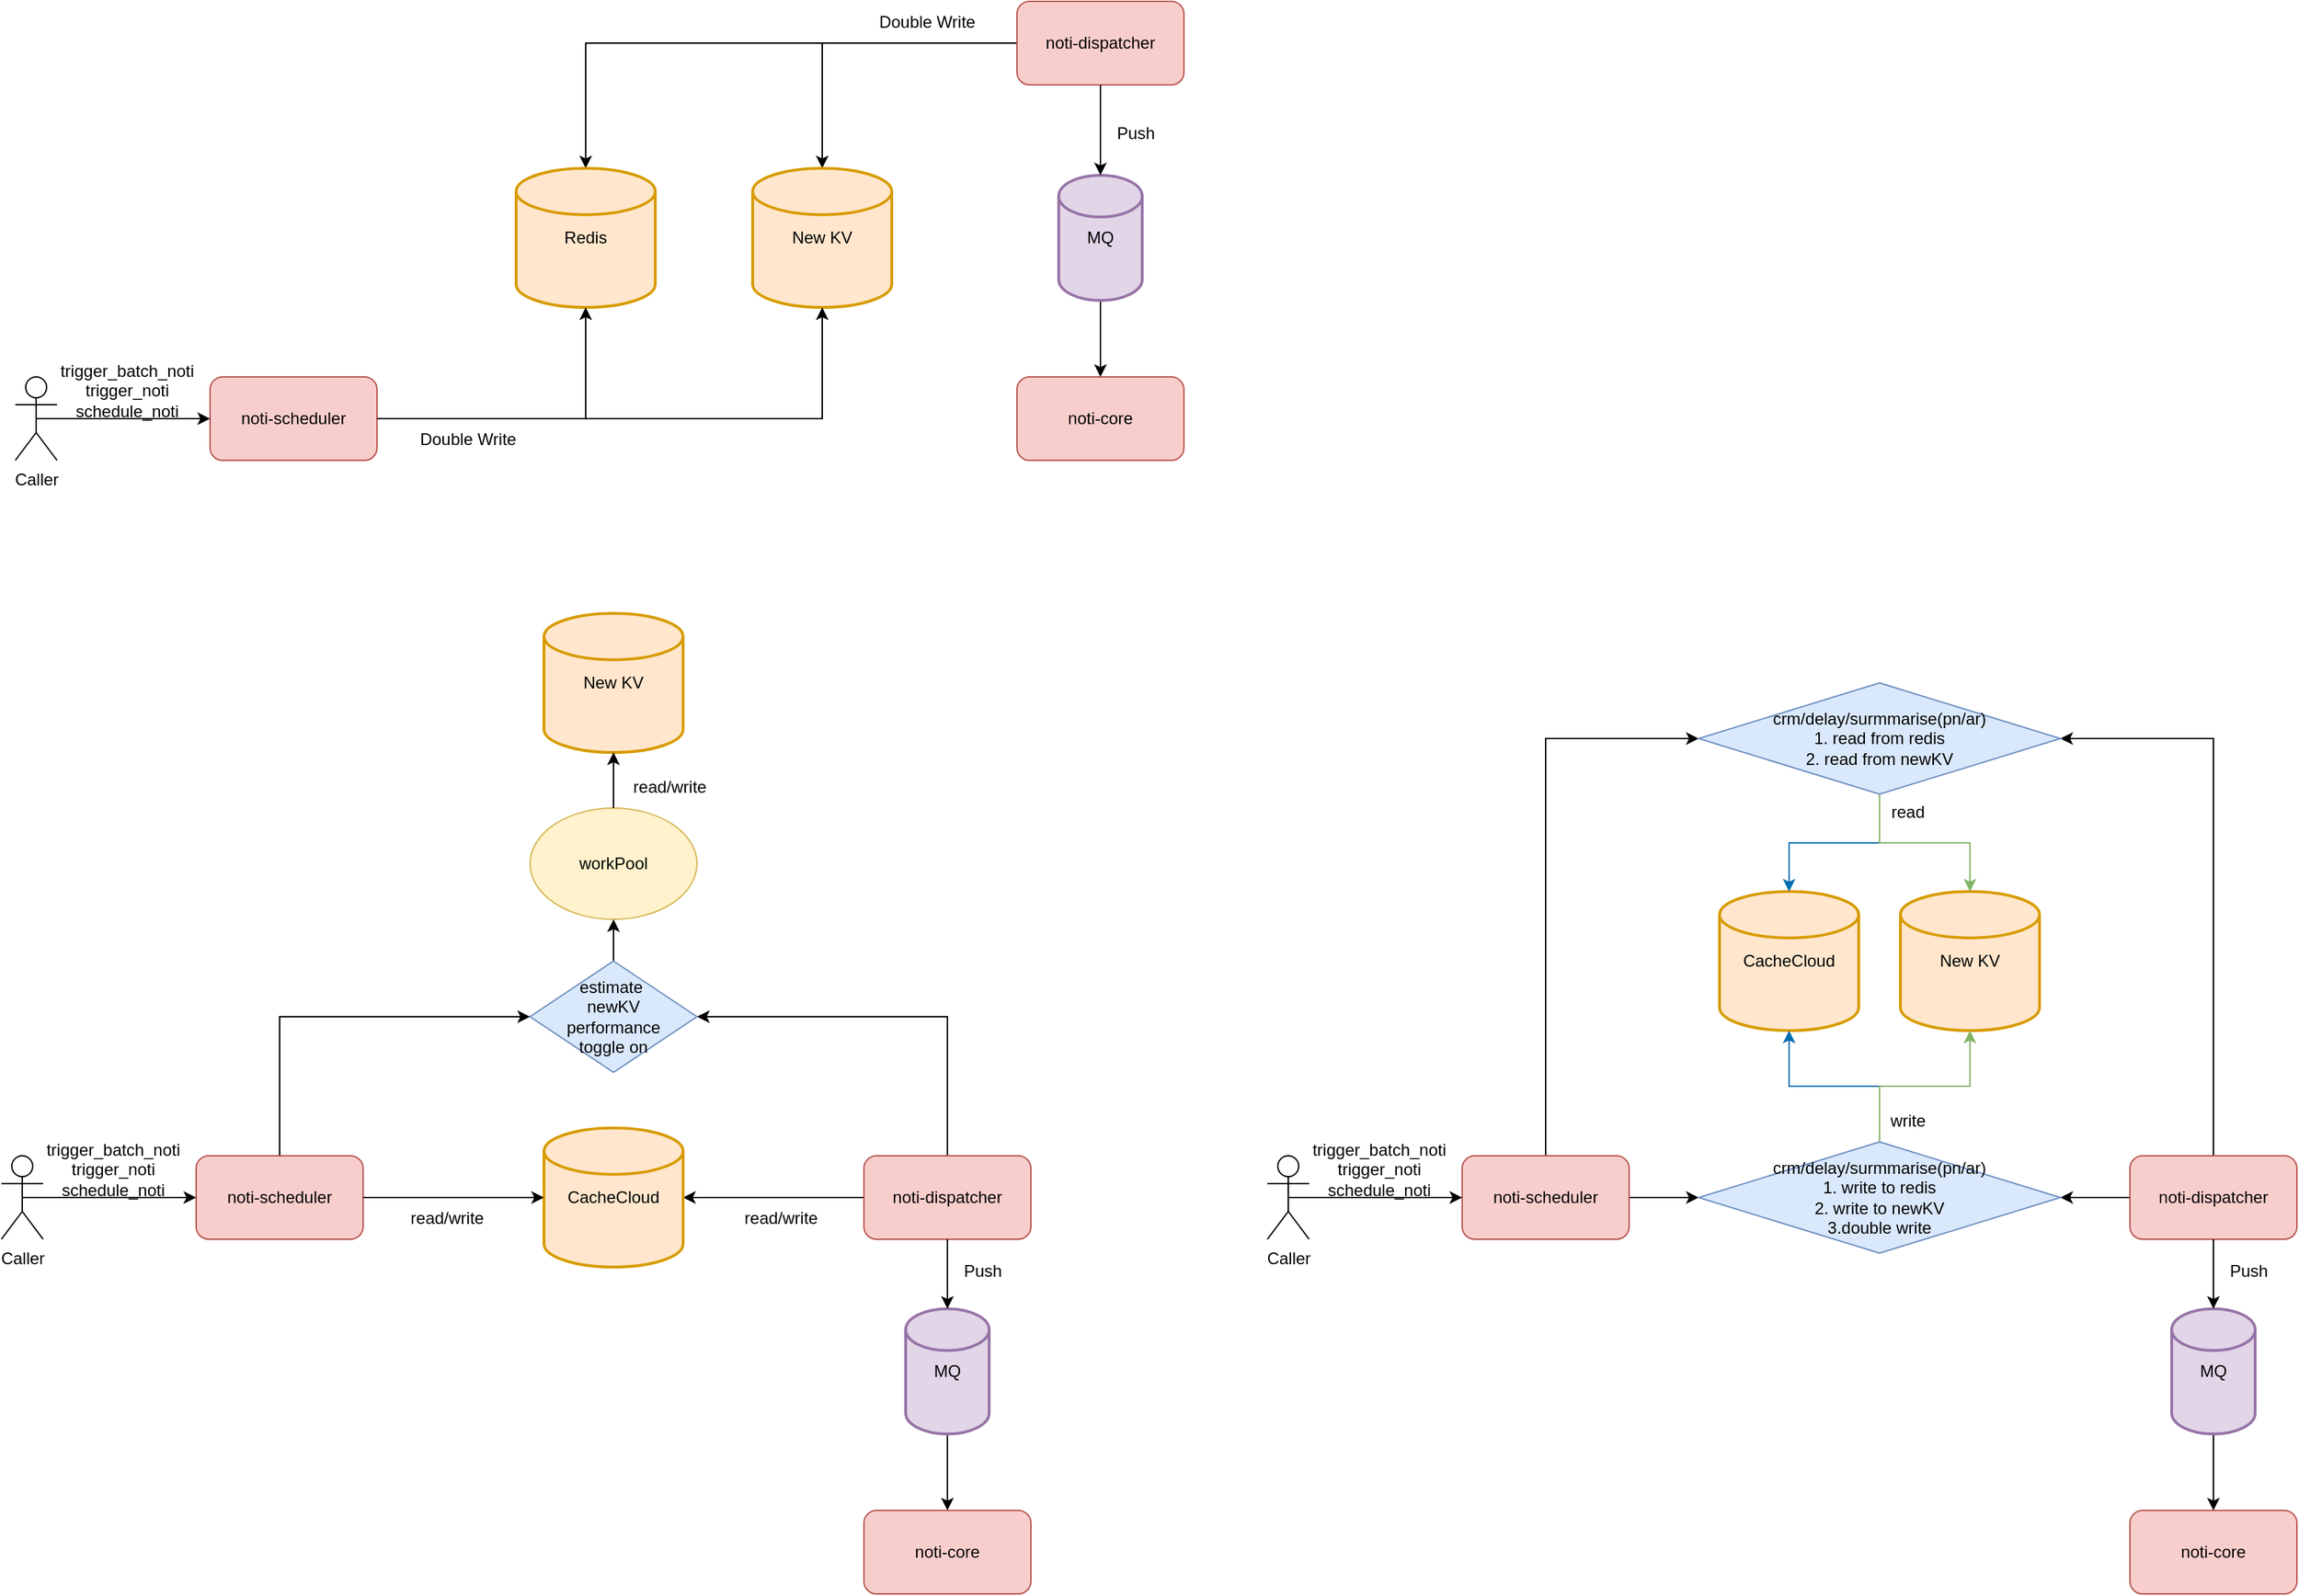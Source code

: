 <mxfile version="26.2.14">
  <diagram name="第 1 页" id="OWaDS2ANXYIOP-P9oz31">
    <mxGraphModel dx="1298" dy="779" grid="1" gridSize="10" guides="1" tooltips="1" connect="1" arrows="1" fold="1" page="1" pageScale="1" pageWidth="3300" pageHeight="4681" math="0" shadow="0">
      <root>
        <mxCell id="0" />
        <mxCell id="1" parent="0" />
        <mxCell id="2prRLdSNfImNbYrp3ROz-2" value="noti-scheduler" style="rounded=1;whiteSpace=wrap;html=1;fillColor=#f8cecc;strokeColor=#b85450;" parent="1" vertex="1">
          <mxGeometry x="600" y="370" width="120" height="60" as="geometry" />
        </mxCell>
        <mxCell id="2prRLdSNfImNbYrp3ROz-20" style="edgeStyle=orthogonalEdgeStyle;rounded=0;orthogonalLoop=1;jettySize=auto;html=1;exitX=0;exitY=0.5;exitDx=0;exitDy=0;" parent="1" source="2prRLdSNfImNbYrp3ROz-3" target="2prRLdSNfImNbYrp3ROz-12" edge="1">
          <mxGeometry relative="1" as="geometry" />
        </mxCell>
        <mxCell id="2prRLdSNfImNbYrp3ROz-21" style="edgeStyle=orthogonalEdgeStyle;rounded=0;orthogonalLoop=1;jettySize=auto;html=1;exitX=0;exitY=0.5;exitDx=0;exitDy=0;" parent="1" source="2prRLdSNfImNbYrp3ROz-3" target="2prRLdSNfImNbYrp3ROz-13" edge="1">
          <mxGeometry relative="1" as="geometry" />
        </mxCell>
        <mxCell id="2prRLdSNfImNbYrp3ROz-3" value="noti-dispatcher" style="rounded=1;whiteSpace=wrap;html=1;fillColor=#f8cecc;strokeColor=#b85450;" parent="1" vertex="1">
          <mxGeometry x="1180" y="100" width="120" height="60" as="geometry" />
        </mxCell>
        <mxCell id="2prRLdSNfImNbYrp3ROz-5" style="edgeStyle=orthogonalEdgeStyle;rounded=0;orthogonalLoop=1;jettySize=auto;html=1;exitX=0.5;exitY=0.5;exitDx=0;exitDy=0;exitPerimeter=0;entryX=0;entryY=0.5;entryDx=0;entryDy=0;" parent="1" source="2prRLdSNfImNbYrp3ROz-4" target="2prRLdSNfImNbYrp3ROz-2" edge="1">
          <mxGeometry relative="1" as="geometry" />
        </mxCell>
        <mxCell id="2prRLdSNfImNbYrp3ROz-4" value="Caller" style="shape=umlActor;verticalLabelPosition=bottom;verticalAlign=top;html=1;outlineConnect=0;" parent="1" vertex="1">
          <mxGeometry x="460" y="370" width="30" height="60" as="geometry" />
        </mxCell>
        <mxCell id="2prRLdSNfImNbYrp3ROz-12" value="Redis" style="strokeWidth=2;html=1;shape=mxgraph.flowchart.database;whiteSpace=wrap;fillColor=#ffe6cc;strokeColor=#d79b00;" parent="1" vertex="1">
          <mxGeometry x="820" y="220" width="100" height="100" as="geometry" />
        </mxCell>
        <mxCell id="2prRLdSNfImNbYrp3ROz-13" value="New KV" style="strokeWidth=2;html=1;shape=mxgraph.flowchart.database;whiteSpace=wrap;fillColor=#ffe6cc;strokeColor=#d79b00;" parent="1" vertex="1">
          <mxGeometry x="990" y="220" width="100" height="100" as="geometry" />
        </mxCell>
        <mxCell id="2prRLdSNfImNbYrp3ROz-14" style="edgeStyle=orthogonalEdgeStyle;rounded=0;orthogonalLoop=1;jettySize=auto;html=1;exitX=1;exitY=0.5;exitDx=0;exitDy=0;entryX=0.5;entryY=1;entryDx=0;entryDy=0;entryPerimeter=0;" parent="1" source="2prRLdSNfImNbYrp3ROz-2" target="2prRLdSNfImNbYrp3ROz-12" edge="1">
          <mxGeometry relative="1" as="geometry" />
        </mxCell>
        <mxCell id="2prRLdSNfImNbYrp3ROz-15" style="edgeStyle=orthogonalEdgeStyle;rounded=0;orthogonalLoop=1;jettySize=auto;html=1;exitX=1;exitY=0.5;exitDx=0;exitDy=0;entryX=0.5;entryY=1;entryDx=0;entryDy=0;entryPerimeter=0;" parent="1" source="2prRLdSNfImNbYrp3ROz-2" target="2prRLdSNfImNbYrp3ROz-13" edge="1">
          <mxGeometry relative="1" as="geometry" />
        </mxCell>
        <mxCell id="2prRLdSNfImNbYrp3ROz-22" value="Double Write" style="text;html=1;align=center;verticalAlign=middle;resizable=0;points=[];autosize=1;strokeColor=none;fillColor=none;" parent="1" vertex="1">
          <mxGeometry x="740" y="400" width="90" height="30" as="geometry" />
        </mxCell>
        <mxCell id="2prRLdSNfImNbYrp3ROz-23" value="Double Write" style="text;html=1;align=center;verticalAlign=middle;resizable=0;points=[];autosize=1;strokeColor=none;fillColor=none;" parent="1" vertex="1">
          <mxGeometry x="1070" y="100" width="90" height="30" as="geometry" />
        </mxCell>
        <mxCell id="2prRLdSNfImNbYrp3ROz-29" style="edgeStyle=orthogonalEdgeStyle;rounded=0;orthogonalLoop=1;jettySize=auto;html=1;exitX=0.5;exitY=1;exitDx=0;exitDy=0;exitPerimeter=0;entryX=0.5;entryY=0;entryDx=0;entryDy=0;" parent="1" source="2prRLdSNfImNbYrp3ROz-25" target="2prRLdSNfImNbYrp3ROz-28" edge="1">
          <mxGeometry relative="1" as="geometry" />
        </mxCell>
        <mxCell id="2prRLdSNfImNbYrp3ROz-25" value="MQ" style="strokeWidth=2;html=1;shape=mxgraph.flowchart.database;whiteSpace=wrap;fillColor=#e1d5e7;strokeColor=#9673a6;" parent="1" vertex="1">
          <mxGeometry x="1210" y="225" width="60" height="90" as="geometry" />
        </mxCell>
        <mxCell id="2prRLdSNfImNbYrp3ROz-26" style="edgeStyle=orthogonalEdgeStyle;rounded=0;orthogonalLoop=1;jettySize=auto;html=1;exitX=0.5;exitY=1;exitDx=0;exitDy=0;entryX=0.5;entryY=0;entryDx=0;entryDy=0;entryPerimeter=0;" parent="1" source="2prRLdSNfImNbYrp3ROz-3" target="2prRLdSNfImNbYrp3ROz-25" edge="1">
          <mxGeometry relative="1" as="geometry" />
        </mxCell>
        <mxCell id="2prRLdSNfImNbYrp3ROz-27" value="Push" style="text;html=1;align=center;verticalAlign=middle;resizable=0;points=[];autosize=1;strokeColor=none;fillColor=none;" parent="1" vertex="1">
          <mxGeometry x="1240" y="180" width="50" height="30" as="geometry" />
        </mxCell>
        <mxCell id="2prRLdSNfImNbYrp3ROz-28" value="noti-core" style="rounded=1;whiteSpace=wrap;html=1;fillColor=#f8cecc;strokeColor=#b85450;" parent="1" vertex="1">
          <mxGeometry x="1180" y="370" width="120" height="60" as="geometry" />
        </mxCell>
        <mxCell id="2prRLdSNfImNbYrp3ROz-30" value="trigger_batch_noti&lt;br&gt;trigger_noti&lt;div&gt;schedule_noti&lt;/div&gt;" style="text;html=1;align=center;verticalAlign=middle;resizable=0;points=[];autosize=1;strokeColor=none;fillColor=none;" parent="1" vertex="1">
          <mxGeometry x="480" y="350" width="120" height="60" as="geometry" />
        </mxCell>
        <mxCell id="MQf_xIWsjF90S9NtZXC0-38" style="edgeStyle=orthogonalEdgeStyle;rounded=0;orthogonalLoop=1;jettySize=auto;html=1;exitX=0.5;exitY=0;exitDx=0;exitDy=0;entryX=0;entryY=0.5;entryDx=0;entryDy=0;" edge="1" parent="1" source="MQf_xIWsjF90S9NtZXC0-1" target="MQf_xIWsjF90S9NtZXC0-80">
          <mxGeometry relative="1" as="geometry" />
        </mxCell>
        <mxCell id="MQf_xIWsjF90S9NtZXC0-1" value="noti-scheduler" style="rounded=1;whiteSpace=wrap;html=1;fillColor=#f8cecc;strokeColor=#b85450;" vertex="1" parent="1">
          <mxGeometry x="590" y="930" width="120" height="60" as="geometry" />
        </mxCell>
        <mxCell id="MQf_xIWsjF90S9NtZXC0-2" style="edgeStyle=orthogonalEdgeStyle;rounded=0;orthogonalLoop=1;jettySize=auto;html=1;exitX=0;exitY=0.5;exitDx=0;exitDy=0;" edge="1" parent="1" source="MQf_xIWsjF90S9NtZXC0-4" target="MQf_xIWsjF90S9NtZXC0-7">
          <mxGeometry relative="1" as="geometry" />
        </mxCell>
        <mxCell id="MQf_xIWsjF90S9NtZXC0-39" style="edgeStyle=orthogonalEdgeStyle;rounded=0;orthogonalLoop=1;jettySize=auto;html=1;exitX=0.5;exitY=0;exitDx=0;exitDy=0;entryX=1;entryY=0.5;entryDx=0;entryDy=0;" edge="1" parent="1" source="MQf_xIWsjF90S9NtZXC0-4" target="MQf_xIWsjF90S9NtZXC0-80">
          <mxGeometry relative="1" as="geometry" />
        </mxCell>
        <mxCell id="MQf_xIWsjF90S9NtZXC0-4" value="noti-dispatcher" style="rounded=1;whiteSpace=wrap;html=1;fillColor=#f8cecc;strokeColor=#b85450;" vertex="1" parent="1">
          <mxGeometry x="1070" y="930" width="120" height="60" as="geometry" />
        </mxCell>
        <mxCell id="MQf_xIWsjF90S9NtZXC0-5" style="edgeStyle=orthogonalEdgeStyle;rounded=0;orthogonalLoop=1;jettySize=auto;html=1;exitX=0.5;exitY=0.5;exitDx=0;exitDy=0;exitPerimeter=0;entryX=0;entryY=0.5;entryDx=0;entryDy=0;" edge="1" parent="1" source="MQf_xIWsjF90S9NtZXC0-6" target="MQf_xIWsjF90S9NtZXC0-1">
          <mxGeometry relative="1" as="geometry" />
        </mxCell>
        <mxCell id="MQf_xIWsjF90S9NtZXC0-6" value="Caller" style="shape=umlActor;verticalLabelPosition=bottom;verticalAlign=top;html=1;outlineConnect=0;" vertex="1" parent="1">
          <mxGeometry x="450" y="930" width="30" height="60" as="geometry" />
        </mxCell>
        <mxCell id="MQf_xIWsjF90S9NtZXC0-7" value="CacheCloud" style="strokeWidth=2;html=1;shape=mxgraph.flowchart.database;whiteSpace=wrap;fillColor=#ffe6cc;strokeColor=#d79b00;" vertex="1" parent="1">
          <mxGeometry x="840" y="910" width="100" height="100" as="geometry" />
        </mxCell>
        <mxCell id="MQf_xIWsjF90S9NtZXC0-8" value="New KV" style="strokeWidth=2;html=1;shape=mxgraph.flowchart.database;whiteSpace=wrap;fillColor=#ffe6cc;strokeColor=#d79b00;" vertex="1" parent="1">
          <mxGeometry x="840" y="540" width="100" height="100" as="geometry" />
        </mxCell>
        <mxCell id="MQf_xIWsjF90S9NtZXC0-18" value="trigger_batch_noti&lt;br&gt;trigger_noti&lt;div&gt;schedule_noti&lt;/div&gt;" style="text;html=1;align=center;verticalAlign=middle;resizable=0;points=[];autosize=1;strokeColor=none;fillColor=none;" vertex="1" parent="1">
          <mxGeometry x="470" y="910" width="120" height="60" as="geometry" />
        </mxCell>
        <mxCell id="MQf_xIWsjF90S9NtZXC0-29" value="workPool" style="ellipse;whiteSpace=wrap;html=1;fillColor=#fff2cc;strokeColor=#d6b656;" vertex="1" parent="1">
          <mxGeometry x="830" y="680" width="120" height="80" as="geometry" />
        </mxCell>
        <mxCell id="MQf_xIWsjF90S9NtZXC0-31" style="edgeStyle=orthogonalEdgeStyle;rounded=0;orthogonalLoop=1;jettySize=auto;html=1;exitX=1;exitY=0.5;exitDx=0;exitDy=0;entryX=0;entryY=0.5;entryDx=0;entryDy=0;entryPerimeter=0;" edge="1" parent="1" source="MQf_xIWsjF90S9NtZXC0-1" target="MQf_xIWsjF90S9NtZXC0-7">
          <mxGeometry relative="1" as="geometry" />
        </mxCell>
        <mxCell id="MQf_xIWsjF90S9NtZXC0-36" style="edgeStyle=orthogonalEdgeStyle;rounded=0;orthogonalLoop=1;jettySize=auto;html=1;exitX=0.5;exitY=0;exitDx=0;exitDy=0;entryX=0.5;entryY=1;entryDx=0;entryDy=0;entryPerimeter=0;" edge="1" parent="1" source="MQf_xIWsjF90S9NtZXC0-29" target="MQf_xIWsjF90S9NtZXC0-8">
          <mxGeometry relative="1" as="geometry" />
        </mxCell>
        <mxCell id="MQf_xIWsjF90S9NtZXC0-40" style="edgeStyle=orthogonalEdgeStyle;rounded=0;orthogonalLoop=1;jettySize=auto;html=1;exitX=0.5;exitY=1;exitDx=0;exitDy=0;exitPerimeter=0;entryX=0.5;entryY=0;entryDx=0;entryDy=0;" edge="1" parent="1" source="MQf_xIWsjF90S9NtZXC0-41" target="MQf_xIWsjF90S9NtZXC0-42">
          <mxGeometry relative="1" as="geometry" />
        </mxCell>
        <mxCell id="MQf_xIWsjF90S9NtZXC0-41" value="MQ" style="strokeWidth=2;html=1;shape=mxgraph.flowchart.database;whiteSpace=wrap;fillColor=#e1d5e7;strokeColor=#9673a6;" vertex="1" parent="1">
          <mxGeometry x="1100" y="1040" width="60" height="90" as="geometry" />
        </mxCell>
        <mxCell id="MQf_xIWsjF90S9NtZXC0-42" value="noti-core" style="rounded=1;whiteSpace=wrap;html=1;fillColor=#f8cecc;strokeColor=#b85450;" vertex="1" parent="1">
          <mxGeometry x="1070" y="1185" width="120" height="60" as="geometry" />
        </mxCell>
        <mxCell id="MQf_xIWsjF90S9NtZXC0-43" style="edgeStyle=orthogonalEdgeStyle;rounded=0;orthogonalLoop=1;jettySize=auto;html=1;exitX=0.5;exitY=1;exitDx=0;exitDy=0;entryX=0.5;entryY=0;entryDx=0;entryDy=0;entryPerimeter=0;" edge="1" parent="1" source="MQf_xIWsjF90S9NtZXC0-4" target="MQf_xIWsjF90S9NtZXC0-41">
          <mxGeometry relative="1" as="geometry" />
        </mxCell>
        <mxCell id="MQf_xIWsjF90S9NtZXC0-44" value="Push" style="text;html=1;align=center;verticalAlign=middle;resizable=0;points=[];autosize=1;strokeColor=none;fillColor=none;" vertex="1" parent="1">
          <mxGeometry x="1130" y="998" width="50" height="30" as="geometry" />
        </mxCell>
        <mxCell id="MQf_xIWsjF90S9NtZXC0-85" style="edgeStyle=orthogonalEdgeStyle;rounded=0;orthogonalLoop=1;jettySize=auto;html=1;exitX=1;exitY=0.5;exitDx=0;exitDy=0;entryX=0;entryY=0.5;entryDx=0;entryDy=0;" edge="1" parent="1" source="MQf_xIWsjF90S9NtZXC0-46" target="MQf_xIWsjF90S9NtZXC0-83">
          <mxGeometry relative="1" as="geometry" />
        </mxCell>
        <mxCell id="MQf_xIWsjF90S9NtZXC0-91" style="edgeStyle=orthogonalEdgeStyle;rounded=0;orthogonalLoop=1;jettySize=auto;html=1;exitX=0.5;exitY=0;exitDx=0;exitDy=0;entryX=0;entryY=0.5;entryDx=0;entryDy=0;" edge="1" parent="1" source="MQf_xIWsjF90S9NtZXC0-46" target="MQf_xIWsjF90S9NtZXC0-84">
          <mxGeometry relative="1" as="geometry" />
        </mxCell>
        <mxCell id="MQf_xIWsjF90S9NtZXC0-46" value="noti-scheduler" style="rounded=1;whiteSpace=wrap;html=1;fillColor=#f8cecc;strokeColor=#b85450;" vertex="1" parent="1">
          <mxGeometry x="1500" y="930" width="120" height="60" as="geometry" />
        </mxCell>
        <mxCell id="MQf_xIWsjF90S9NtZXC0-86" style="edgeStyle=orthogonalEdgeStyle;rounded=0;orthogonalLoop=1;jettySize=auto;html=1;exitX=0;exitY=0.5;exitDx=0;exitDy=0;entryX=1;entryY=0.5;entryDx=0;entryDy=0;" edge="1" parent="1" source="MQf_xIWsjF90S9NtZXC0-49" target="MQf_xIWsjF90S9NtZXC0-83">
          <mxGeometry relative="1" as="geometry" />
        </mxCell>
        <mxCell id="MQf_xIWsjF90S9NtZXC0-92" style="edgeStyle=orthogonalEdgeStyle;rounded=0;orthogonalLoop=1;jettySize=auto;html=1;exitX=0.5;exitY=0;exitDx=0;exitDy=0;entryX=1;entryY=0.5;entryDx=0;entryDy=0;" edge="1" parent="1" source="MQf_xIWsjF90S9NtZXC0-49" target="MQf_xIWsjF90S9NtZXC0-84">
          <mxGeometry relative="1" as="geometry" />
        </mxCell>
        <mxCell id="MQf_xIWsjF90S9NtZXC0-49" value="noti-dispatcher" style="rounded=1;whiteSpace=wrap;html=1;fillColor=#f8cecc;strokeColor=#b85450;" vertex="1" parent="1">
          <mxGeometry x="1980" y="930" width="120" height="60" as="geometry" />
        </mxCell>
        <mxCell id="MQf_xIWsjF90S9NtZXC0-50" style="edgeStyle=orthogonalEdgeStyle;rounded=0;orthogonalLoop=1;jettySize=auto;html=1;exitX=0.5;exitY=0.5;exitDx=0;exitDy=0;exitPerimeter=0;entryX=0;entryY=0.5;entryDx=0;entryDy=0;" edge="1" parent="1" source="MQf_xIWsjF90S9NtZXC0-51" target="MQf_xIWsjF90S9NtZXC0-46">
          <mxGeometry relative="1" as="geometry" />
        </mxCell>
        <mxCell id="MQf_xIWsjF90S9NtZXC0-51" value="Caller" style="shape=umlActor;verticalLabelPosition=bottom;verticalAlign=top;html=1;outlineConnect=0;" vertex="1" parent="1">
          <mxGeometry x="1360" y="930" width="30" height="60" as="geometry" />
        </mxCell>
        <mxCell id="MQf_xIWsjF90S9NtZXC0-52" value="CacheCloud" style="strokeWidth=2;html=1;shape=mxgraph.flowchart.database;whiteSpace=wrap;fillColor=#ffe6cc;strokeColor=#d79b00;" vertex="1" parent="1">
          <mxGeometry x="1685" y="740" width="100" height="100" as="geometry" />
        </mxCell>
        <mxCell id="MQf_xIWsjF90S9NtZXC0-53" value="New KV" style="strokeWidth=2;html=1;shape=mxgraph.flowchart.database;whiteSpace=wrap;fillColor=#ffe6cc;strokeColor=#d79b00;" vertex="1" parent="1">
          <mxGeometry x="1815" y="740" width="100" height="100" as="geometry" />
        </mxCell>
        <mxCell id="MQf_xIWsjF90S9NtZXC0-54" value="trigger_batch_noti&lt;br&gt;trigger_noti&lt;div&gt;schedule_noti&lt;/div&gt;" style="text;html=1;align=center;verticalAlign=middle;resizable=0;points=[];autosize=1;strokeColor=none;fillColor=none;" vertex="1" parent="1">
          <mxGeometry x="1380" y="910" width="120" height="60" as="geometry" />
        </mxCell>
        <mxCell id="MQf_xIWsjF90S9NtZXC0-58" style="edgeStyle=orthogonalEdgeStyle;rounded=0;orthogonalLoop=1;jettySize=auto;html=1;exitX=0.5;exitY=1;exitDx=0;exitDy=0;exitPerimeter=0;entryX=0.5;entryY=0;entryDx=0;entryDy=0;" edge="1" parent="1" source="MQf_xIWsjF90S9NtZXC0-59" target="MQf_xIWsjF90S9NtZXC0-60">
          <mxGeometry relative="1" as="geometry" />
        </mxCell>
        <mxCell id="MQf_xIWsjF90S9NtZXC0-59" value="MQ" style="strokeWidth=2;html=1;shape=mxgraph.flowchart.database;whiteSpace=wrap;fillColor=#e1d5e7;strokeColor=#9673a6;" vertex="1" parent="1">
          <mxGeometry x="2010" y="1040" width="60" height="90" as="geometry" />
        </mxCell>
        <mxCell id="MQf_xIWsjF90S9NtZXC0-60" value="noti-core" style="rounded=1;whiteSpace=wrap;html=1;fillColor=#f8cecc;strokeColor=#b85450;" vertex="1" parent="1">
          <mxGeometry x="1980" y="1185" width="120" height="60" as="geometry" />
        </mxCell>
        <mxCell id="MQf_xIWsjF90S9NtZXC0-61" style="edgeStyle=orthogonalEdgeStyle;rounded=0;orthogonalLoop=1;jettySize=auto;html=1;exitX=0.5;exitY=1;exitDx=0;exitDy=0;entryX=0.5;entryY=0;entryDx=0;entryDy=0;entryPerimeter=0;" edge="1" parent="1" source="MQf_xIWsjF90S9NtZXC0-49" target="MQf_xIWsjF90S9NtZXC0-59">
          <mxGeometry relative="1" as="geometry" />
        </mxCell>
        <mxCell id="MQf_xIWsjF90S9NtZXC0-62" value="Push" style="text;html=1;align=center;verticalAlign=middle;resizable=0;points=[];autosize=1;strokeColor=none;fillColor=none;" vertex="1" parent="1">
          <mxGeometry x="2040" y="998" width="50" height="30" as="geometry" />
        </mxCell>
        <mxCell id="MQf_xIWsjF90S9NtZXC0-72" value="read/write" style="text;html=1;align=center;verticalAlign=middle;resizable=0;points=[];autosize=1;strokeColor=none;fillColor=none;" vertex="1" parent="1">
          <mxGeometry x="730" y="960" width="80" height="30" as="geometry" />
        </mxCell>
        <mxCell id="MQf_xIWsjF90S9NtZXC0-73" value="read/write" style="text;html=1;align=center;verticalAlign=middle;resizable=0;points=[];autosize=1;strokeColor=none;fillColor=none;" vertex="1" parent="1">
          <mxGeometry x="970" y="960" width="80" height="30" as="geometry" />
        </mxCell>
        <mxCell id="MQf_xIWsjF90S9NtZXC0-74" value="read/write" style="text;html=1;align=center;verticalAlign=middle;resizable=0;points=[];autosize=1;strokeColor=none;fillColor=none;" vertex="1" parent="1">
          <mxGeometry x="890" y="650" width="80" height="30" as="geometry" />
        </mxCell>
        <mxCell id="MQf_xIWsjF90S9NtZXC0-81" style="edgeStyle=orthogonalEdgeStyle;rounded=0;orthogonalLoop=1;jettySize=auto;html=1;exitX=0.5;exitY=0;exitDx=0;exitDy=0;entryX=0.5;entryY=1;entryDx=0;entryDy=0;" edge="1" parent="1" source="MQf_xIWsjF90S9NtZXC0-80" target="MQf_xIWsjF90S9NtZXC0-29">
          <mxGeometry relative="1" as="geometry" />
        </mxCell>
        <mxCell id="MQf_xIWsjF90S9NtZXC0-80" value="estimate&amp;nbsp;&lt;br&gt;newKV&lt;br&gt;performance&lt;br&gt;toggle on" style="rhombus;whiteSpace=wrap;html=1;fillColor=#dae8fc;strokeColor=#6c8ebf;" vertex="1" parent="1">
          <mxGeometry x="830" y="790" width="120" height="80" as="geometry" />
        </mxCell>
        <mxCell id="MQf_xIWsjF90S9NtZXC0-83" value="crm/delay/surmmarise(pn/ar)&lt;br&gt;1. write to redis&lt;br&gt;2. write to newKV&lt;br&gt;3.double write" style="rhombus;whiteSpace=wrap;html=1;fillColor=#dae8fc;strokeColor=#6c8ebf;" vertex="1" parent="1">
          <mxGeometry x="1670" y="920" width="260" height="80" as="geometry" />
        </mxCell>
        <mxCell id="MQf_xIWsjF90S9NtZXC0-84" value="crm/delay/surmmarise(pn/ar)&lt;br&gt;1. read from redis&lt;br&gt;2. read from newKV" style="rhombus;whiteSpace=wrap;html=1;fillColor=#dae8fc;strokeColor=#6c8ebf;" vertex="1" parent="1">
          <mxGeometry x="1670" y="590" width="260" height="80" as="geometry" />
        </mxCell>
        <mxCell id="MQf_xIWsjF90S9NtZXC0-89" style="edgeStyle=orthogonalEdgeStyle;rounded=0;orthogonalLoop=1;jettySize=auto;html=1;exitX=0.5;exitY=0;exitDx=0;exitDy=0;entryX=0.5;entryY=1;entryDx=0;entryDy=0;entryPerimeter=0;fillColor=#1ba1e2;strokeColor=#006EAF;" edge="1" parent="1" source="MQf_xIWsjF90S9NtZXC0-83" target="MQf_xIWsjF90S9NtZXC0-52">
          <mxGeometry relative="1" as="geometry" />
        </mxCell>
        <mxCell id="MQf_xIWsjF90S9NtZXC0-90" style="edgeStyle=orthogonalEdgeStyle;rounded=0;orthogonalLoop=1;jettySize=auto;html=1;exitX=0.5;exitY=0;exitDx=0;exitDy=0;entryX=0.5;entryY=1;entryDx=0;entryDy=0;entryPerimeter=0;fillColor=#d5e8d4;strokeColor=#82b366;" edge="1" parent="1" source="MQf_xIWsjF90S9NtZXC0-83" target="MQf_xIWsjF90S9NtZXC0-53">
          <mxGeometry relative="1" as="geometry" />
        </mxCell>
        <mxCell id="MQf_xIWsjF90S9NtZXC0-93" style="edgeStyle=orthogonalEdgeStyle;rounded=0;orthogonalLoop=1;jettySize=auto;html=1;exitX=0.5;exitY=1;exitDx=0;exitDy=0;entryX=0.5;entryY=0;entryDx=0;entryDy=0;entryPerimeter=0;fillColor=#1ba1e2;strokeColor=#006EAF;" edge="1" parent="1" source="MQf_xIWsjF90S9NtZXC0-84" target="MQf_xIWsjF90S9NtZXC0-52">
          <mxGeometry relative="1" as="geometry" />
        </mxCell>
        <mxCell id="MQf_xIWsjF90S9NtZXC0-94" style="edgeStyle=orthogonalEdgeStyle;rounded=0;orthogonalLoop=1;jettySize=auto;html=1;exitX=0.5;exitY=1;exitDx=0;exitDy=0;entryX=0.5;entryY=0;entryDx=0;entryDy=0;entryPerimeter=0;fillColor=#d5e8d4;strokeColor=#82b366;" edge="1" parent="1" source="MQf_xIWsjF90S9NtZXC0-84" target="MQf_xIWsjF90S9NtZXC0-53">
          <mxGeometry relative="1" as="geometry" />
        </mxCell>
        <mxCell id="MQf_xIWsjF90S9NtZXC0-97" value="read" style="text;html=1;align=center;verticalAlign=middle;resizable=0;points=[];autosize=1;strokeColor=none;fillColor=none;" vertex="1" parent="1">
          <mxGeometry x="1795" y="668" width="50" height="30" as="geometry" />
        </mxCell>
        <mxCell id="MQf_xIWsjF90S9NtZXC0-98" value="write" style="text;html=1;align=center;verticalAlign=middle;resizable=0;points=[];autosize=1;strokeColor=none;fillColor=none;" vertex="1" parent="1">
          <mxGeometry x="1795" y="890" width="50" height="30" as="geometry" />
        </mxCell>
      </root>
    </mxGraphModel>
  </diagram>
</mxfile>
